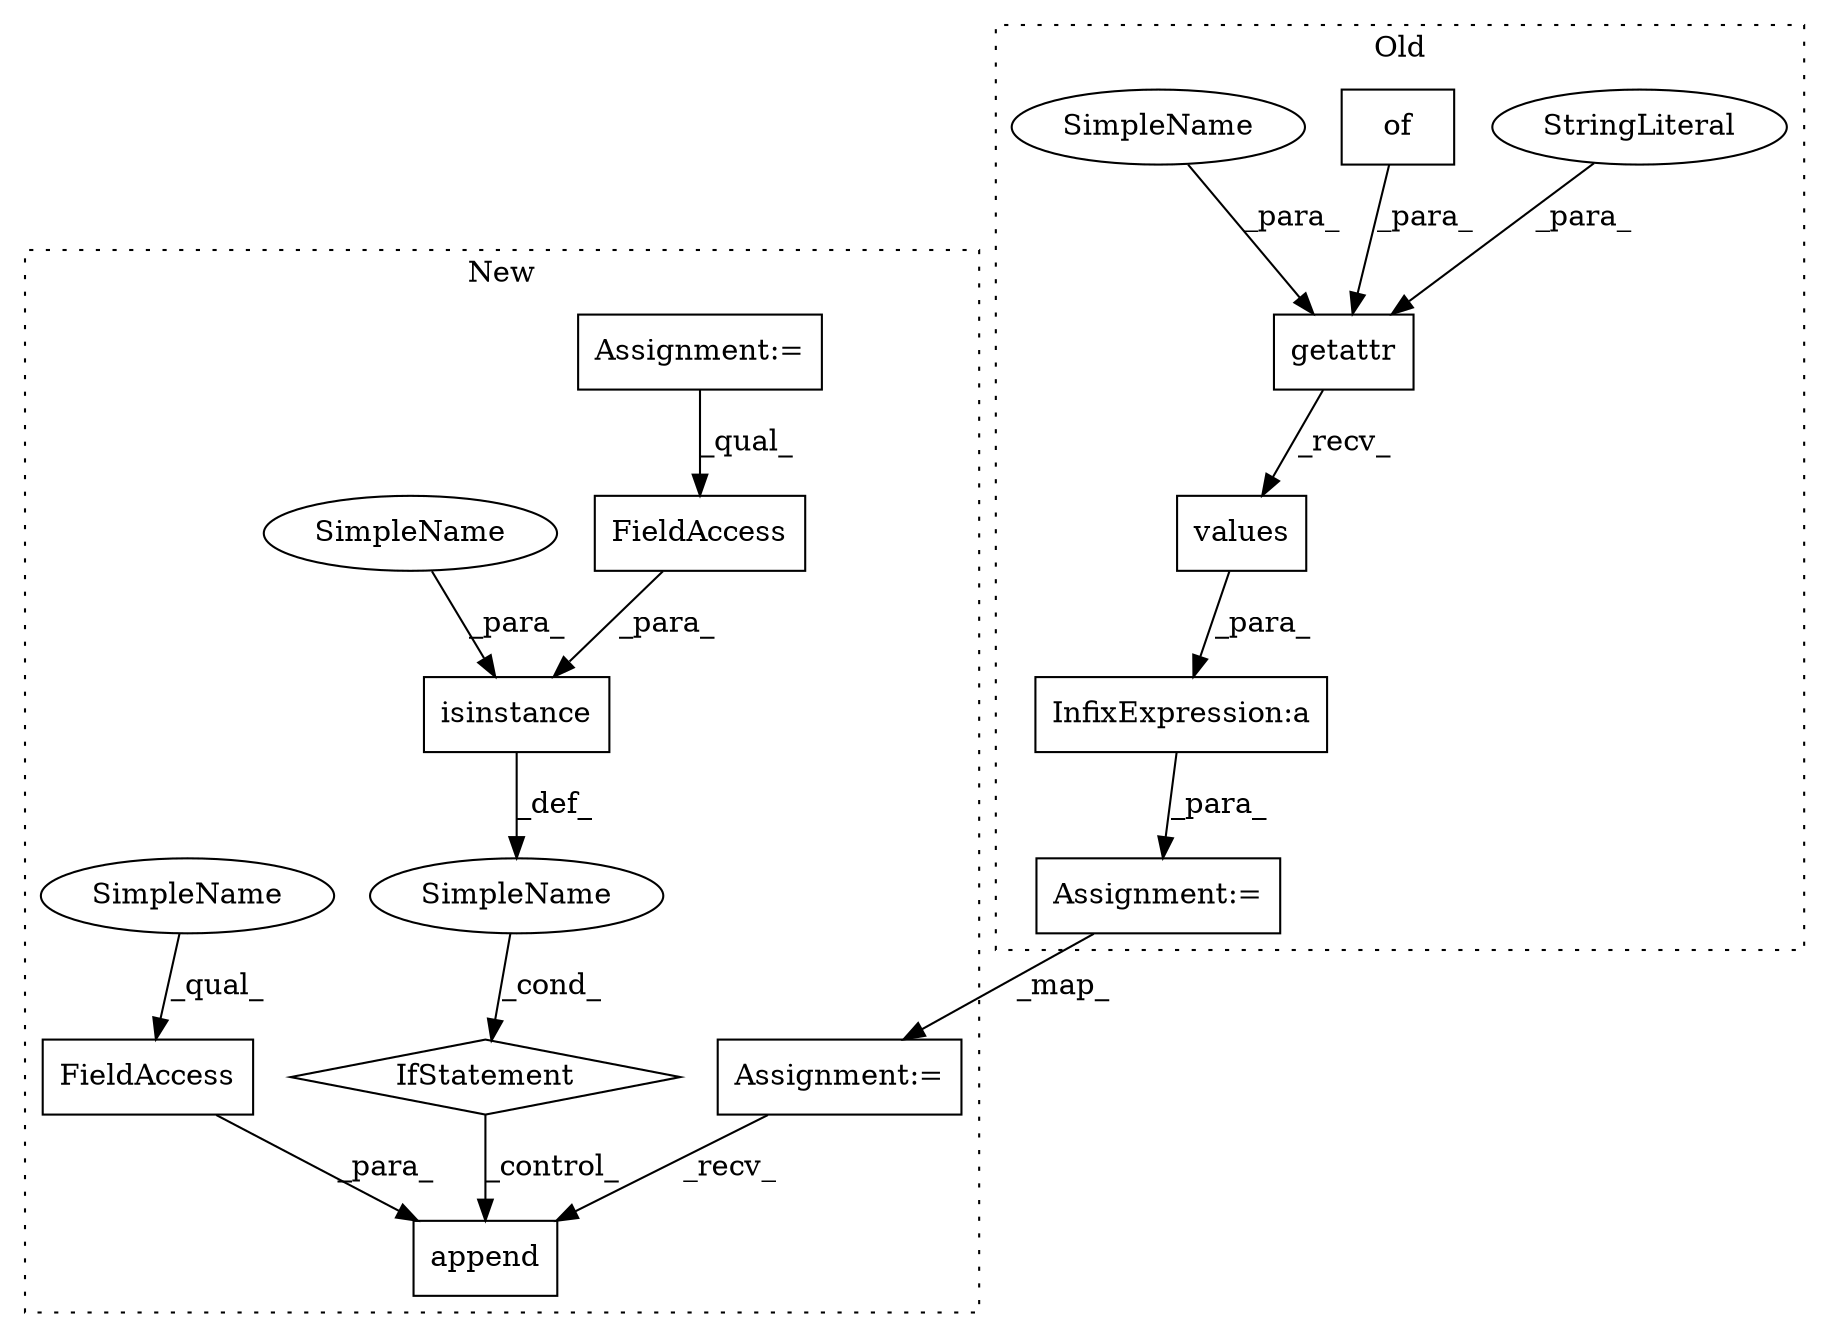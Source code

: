 digraph G {
subgraph cluster0 {
1 [label="getattr" a="32" s="21481,21521" l="8,1" shape="box"];
5 [label="StringLiteral" a="45" s="21498" l="14" shape="ellipse"];
6 [label="values" a="32" s="21523" l="8" shape="box"];
9 [label="of" a="32" s="21517" l="4" shape="box"];
10 [label="InfixExpression:a" a="27" s="21478" l="3" shape="box"];
13 [label="Assignment:=" a="7" s="21461" l="1" shape="box"];
15 [label="SimpleName" a="42" s="21489" l="8" shape="ellipse"];
label = "Old";
style="dotted";
}
subgraph cluster1 {
2 [label="append" a="32" s="23157,23190" l="7,1" shape="box"];
3 [label="IfStatement" a="25" s="23078,23139" l="4,2" shape="diamond"];
4 [label="SimpleName" a="42" s="" l="" shape="ellipse"];
7 [label="FieldAccess" a="22" s="23164" l="26" shape="box"];
8 [label="isinstance" a="32" s="23082,23138" l="11,1" shape="box"];
11 [label="FieldAccess" a="22" s="23102" l="36" shape="box"];
12 [label="Assignment:=" a="7" s="22963" l="16" shape="box"];
14 [label="Assignment:=" a="7" s="23056" l="1" shape="box"];
16 [label="SimpleName" a="42" s="23093" l="8" shape="ellipse"];
17 [label="SimpleName" a="42" s="23164" l="8" shape="ellipse"];
label = "New";
style="dotted";
}
1 -> 6 [label="_recv_"];
3 -> 2 [label="_control_"];
4 -> 3 [label="_cond_"];
5 -> 1 [label="_para_"];
6 -> 10 [label="_para_"];
7 -> 2 [label="_para_"];
8 -> 4 [label="_def_"];
9 -> 1 [label="_para_"];
10 -> 13 [label="_para_"];
11 -> 8 [label="_para_"];
12 -> 11 [label="_qual_"];
13 -> 14 [label="_map_"];
14 -> 2 [label="_recv_"];
15 -> 1 [label="_para_"];
16 -> 8 [label="_para_"];
17 -> 7 [label="_qual_"];
}